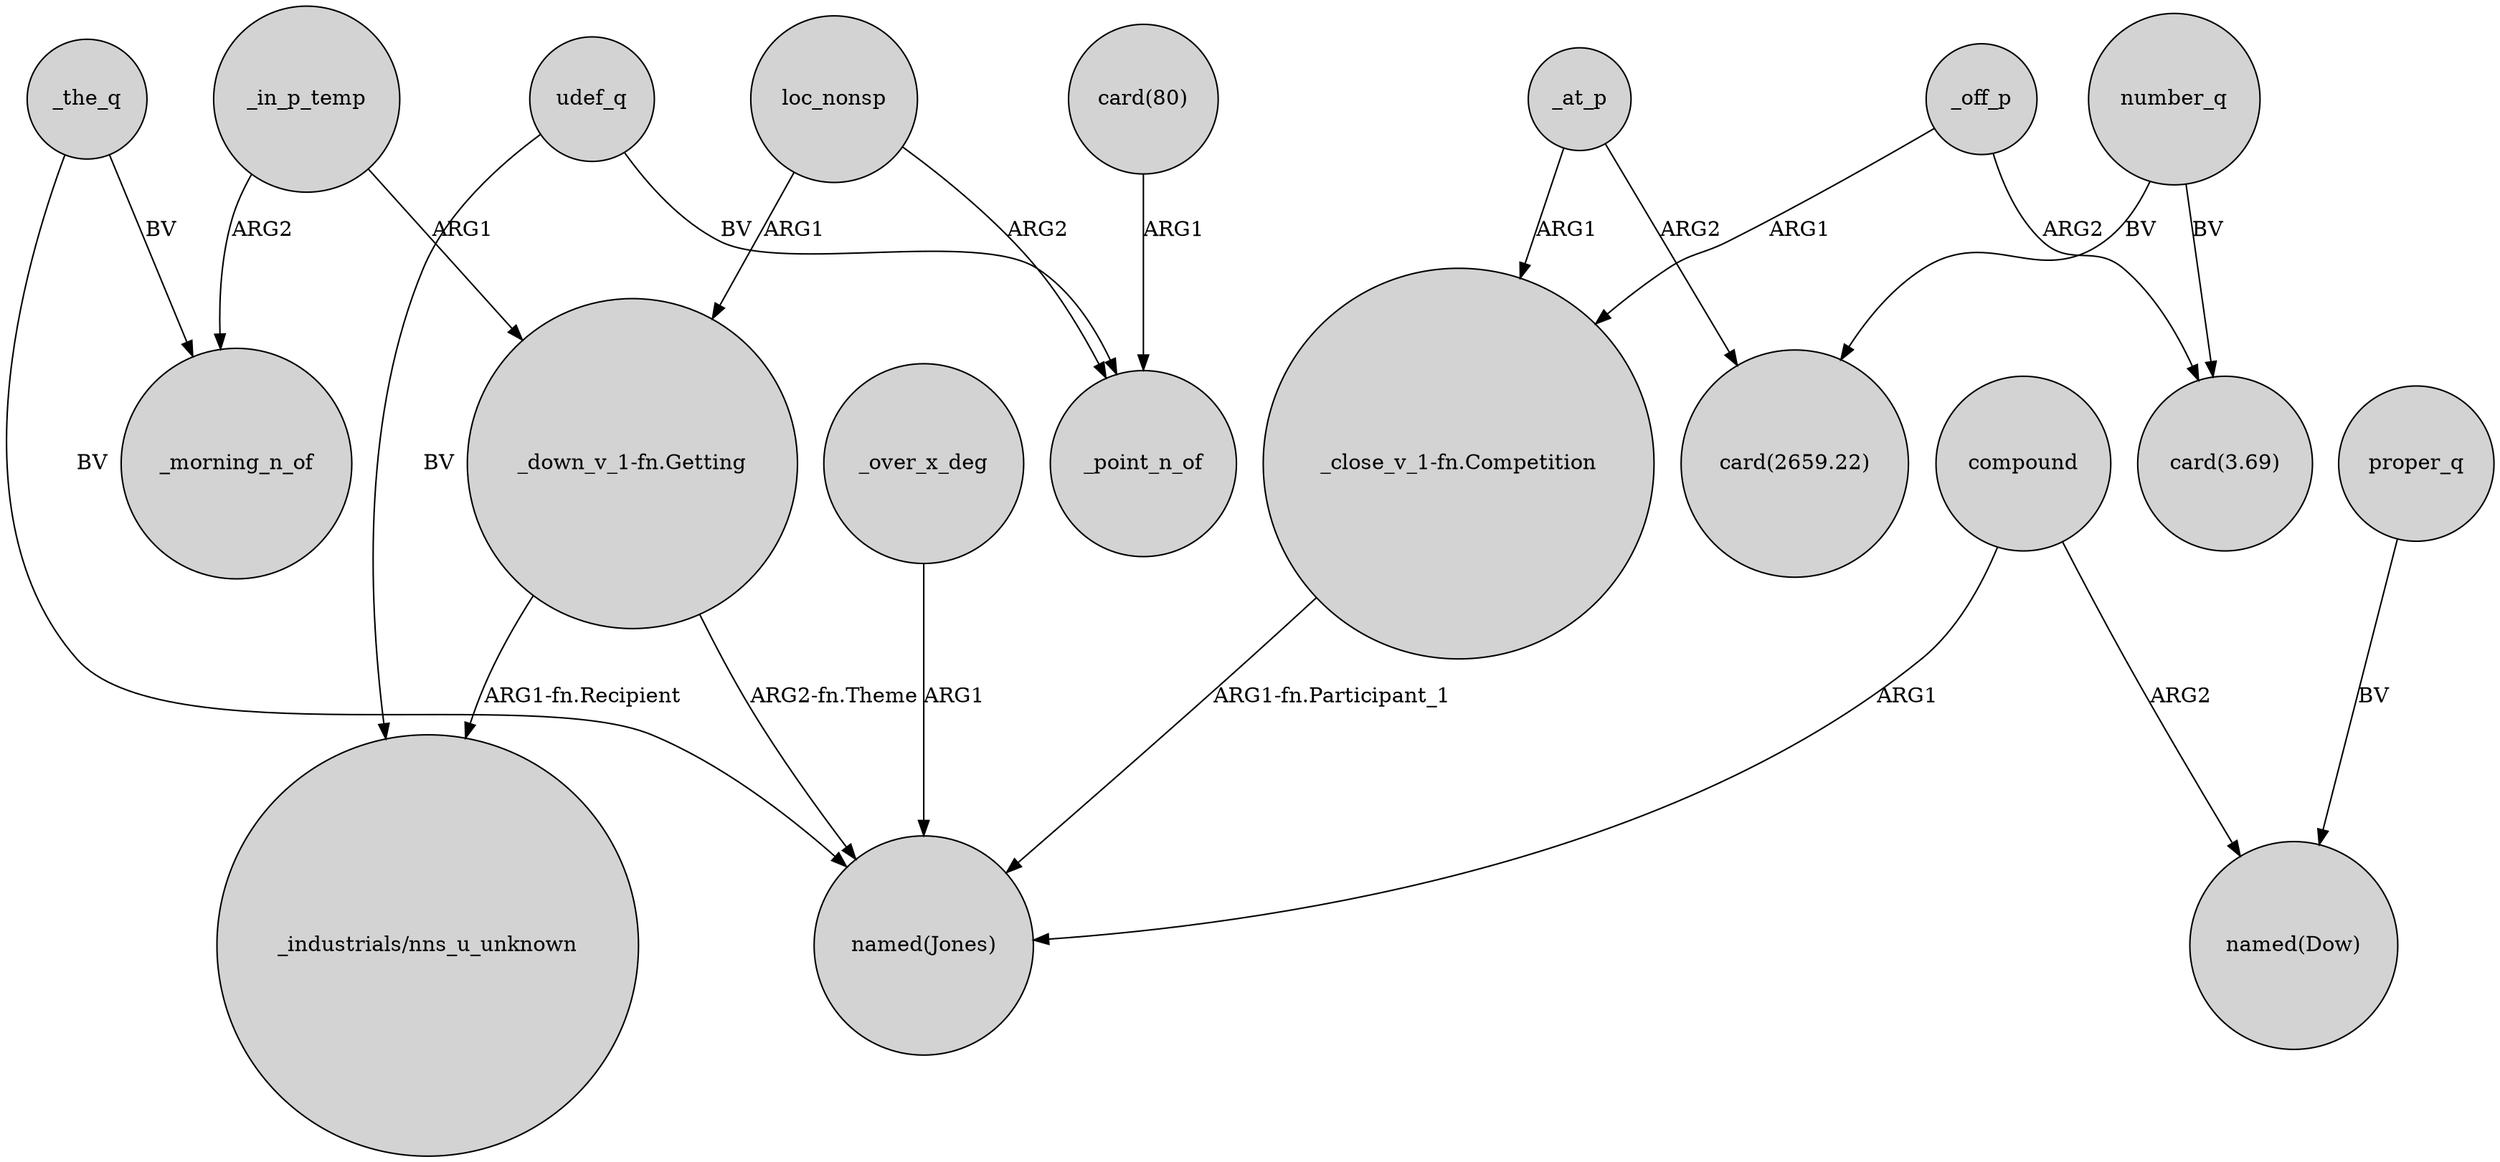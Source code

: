 digraph {
	node [shape=circle style=filled]
	_in_p_temp -> _morning_n_of [label=ARG2]
	_in_p_temp -> "_down_v_1-fn.Getting" [label=ARG1]
	compound -> "named(Jones)" [label=ARG1]
	_at_p -> "_close_v_1-fn.Competition" [label=ARG1]
	"_down_v_1-fn.Getting" -> "_industrials/nns_u_unknown" [label="ARG1-fn.Recipient"]
	"_close_v_1-fn.Competition" -> "named(Jones)" [label="ARG1-fn.Participant_1"]
	_over_x_deg -> "named(Jones)" [label=ARG1]
	loc_nonsp -> _point_n_of [label=ARG2]
	loc_nonsp -> "_down_v_1-fn.Getting" [label=ARG1]
	_off_p -> "_close_v_1-fn.Competition" [label=ARG1]
	_the_q -> _morning_n_of [label=BV]
	_the_q -> "named(Jones)" [label=BV]
	number_q -> "card(3.69)" [label=BV]
	proper_q -> "named(Dow)" [label=BV]
	number_q -> "card(2659.22)" [label=BV]
	compound -> "named(Dow)" [label=ARG2]
	"_down_v_1-fn.Getting" -> "named(Jones)" [label="ARG2-fn.Theme"]
	udef_q -> _point_n_of [label=BV]
	udef_q -> "_industrials/nns_u_unknown" [label=BV]
	_at_p -> "card(2659.22)" [label=ARG2]
	"card(80)" -> _point_n_of [label=ARG1]
	_off_p -> "card(3.69)" [label=ARG2]
}
